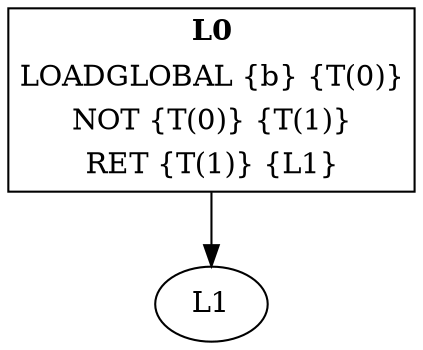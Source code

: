 digraph Proc1 {
L0 [shape=none, margin=0, label=<<TABLE BORDER="1" CELLBORDER="0">
<TR><TD><B>L0</B></TD></TR>
<TR><TD>LOADGLOBAL {b} {T(0)}</TD></TR>
<TR><TD>NOT {T(0)} {T(1)}</TD></TR>
<TR><TD>RET {T(1)} {L1}</TD></TR>
</TABLE>>];
L0 -> L1
}
